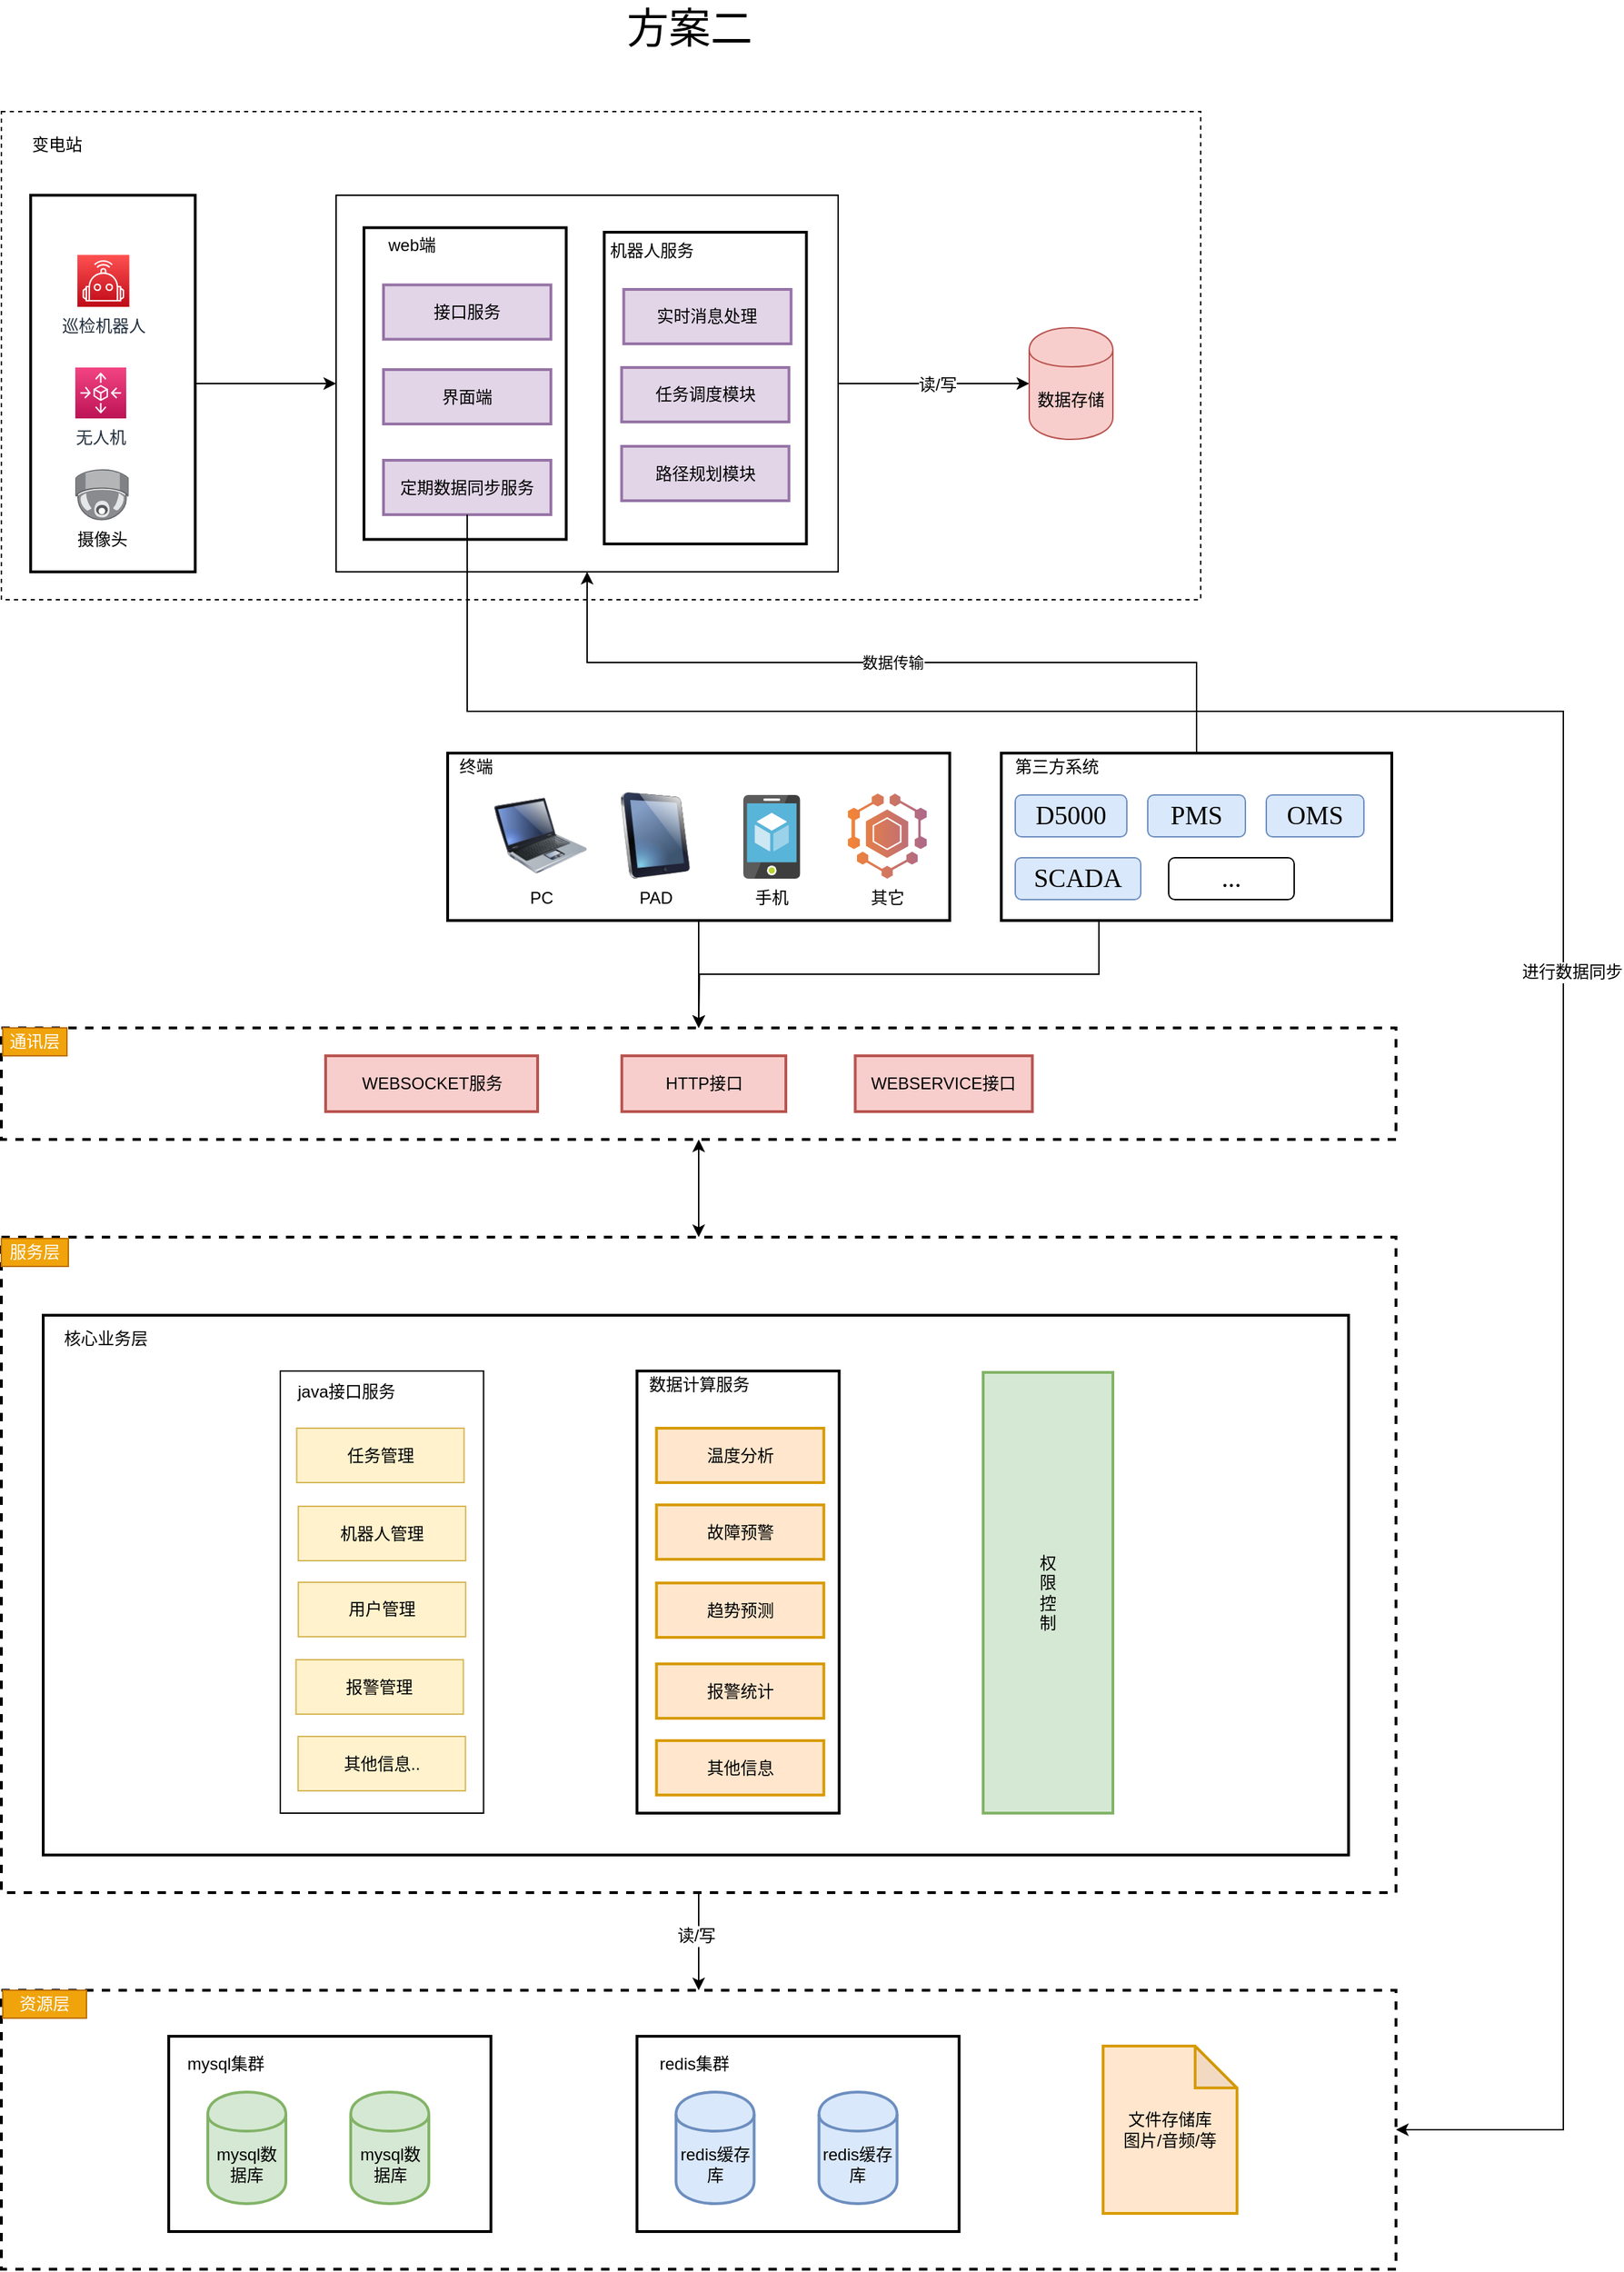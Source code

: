 <mxfile version="12.9.12" type="github">
  <diagram id="g2saCS9ZN4Dq22sfe7y9" name="第 1 页">
    <mxGraphModel dx="1864" dy="918" grid="1" gridSize="10" guides="1" tooltips="1" connect="1" arrows="1" fold="1" page="1" pageScale="1" pageWidth="700" pageHeight="1000" math="0" shadow="0">
      <root>
        <mxCell id="0" />
        <mxCell id="1" parent="0" />
        <mxCell id="P6RNPHfj09jxccIvvhvF-6" value="" style="rounded=0;whiteSpace=wrap;html=1;labelBackgroundColor=none;strokeWidth=2;fillColor=none;dashed=1;" parent="1" vertex="1">
          <mxGeometry x="40" y="1467" width="1000" height="200" as="geometry" />
        </mxCell>
        <mxCell id="P6RNPHfj09jxccIvvhvF-91" value="" style="rounded=0;whiteSpace=wrap;html=1;dashed=1;" parent="1" vertex="1">
          <mxGeometry x="40" y="120" width="860" height="350" as="geometry" />
        </mxCell>
        <mxCell id="P6RNPHfj09jxccIvvhvF-94" style="edgeStyle=orthogonalEdgeStyle;rounded=0;orthogonalLoop=1;jettySize=auto;html=1;exitX=1;exitY=0.5;exitDx=0;exitDy=0;entryX=0;entryY=0.5;entryDx=0;entryDy=0;" parent="1" source="P6RNPHfj09jxccIvvhvF-81" target="P6RNPHfj09jxccIvvhvF-90" edge="1">
          <mxGeometry relative="1" as="geometry" />
        </mxCell>
        <mxCell id="P6RNPHfj09jxccIvvhvF-95" value="读/写" style="text;html=1;align=center;verticalAlign=middle;resizable=0;points=[];labelBackgroundColor=#ffffff;" parent="P6RNPHfj09jxccIvvhvF-94" vertex="1" connectable="0">
          <mxGeometry x="0.039" y="-1" relative="1" as="geometry">
            <mxPoint as="offset" />
          </mxGeometry>
        </mxCell>
        <mxCell id="P6RNPHfj09jxccIvvhvF-81" value="" style="rounded=0;whiteSpace=wrap;html=1;" parent="1" vertex="1">
          <mxGeometry x="280" y="180" width="360" height="270" as="geometry" />
        </mxCell>
        <mxCell id="P6RNPHfj09jxccIvvhvF-2" style="edgeStyle=orthogonalEdgeStyle;rounded=0;orthogonalLoop=1;jettySize=auto;html=1;exitX=0.5;exitY=1;exitDx=0;exitDy=0;entryX=0.5;entryY=0;entryDx=0;entryDy=0;" parent="1" source="P6RNPHfj09jxccIvvhvF-4" target="P6RNPHfj09jxccIvvhvF-6" edge="1">
          <mxGeometry relative="1" as="geometry" />
        </mxCell>
        <mxCell id="P6RNPHfj09jxccIvvhvF-3" value="读/写" style="text;html=1;align=center;verticalAlign=middle;resizable=0;points=[];labelBackgroundColor=#ffffff;" parent="P6RNPHfj09jxccIvvhvF-2" vertex="1" connectable="0">
          <mxGeometry x="-0.121" y="-2" relative="1" as="geometry">
            <mxPoint as="offset" />
          </mxGeometry>
        </mxCell>
        <mxCell id="P6RNPHfj09jxccIvvhvF-4" value="" style="rounded=0;whiteSpace=wrap;html=1;labelBackgroundColor=none;strokeWidth=2;fillColor=none;dashed=1;" parent="1" vertex="1">
          <mxGeometry x="40" y="927" width="1000" height="470" as="geometry" />
        </mxCell>
        <mxCell id="P6RNPHfj09jxccIvvhvF-7" value="" style="rounded=0;whiteSpace=wrap;html=1;labelBackgroundColor=none;strokeWidth=2;fillColor=none;" parent="1" vertex="1">
          <mxGeometry x="160" y="1500" width="231" height="140" as="geometry" />
        </mxCell>
        <mxCell id="P6RNPHfj09jxccIvvhvF-8" value="" style="rounded=0;whiteSpace=wrap;html=1;labelBackgroundColor=none;strokeWidth=2;fillColor=none;" parent="1" vertex="1">
          <mxGeometry x="70" y="983" width="936" height="387" as="geometry" />
        </mxCell>
        <mxCell id="P6RNPHfj09jxccIvvhvF-9" value="" style="rounded=0;whiteSpace=wrap;html=1;labelBackgroundColor=none;strokeWidth=2;fillColor=none;" parent="1" vertex="1">
          <mxGeometry x="472.25" y="206.5" width="145" height="223.5" as="geometry" />
        </mxCell>
        <mxCell id="P6RNPHfj09jxccIvvhvF-10" style="edgeStyle=orthogonalEdgeStyle;rounded=0;orthogonalLoop=1;jettySize=auto;html=1;exitX=0.5;exitY=1;exitDx=0;exitDy=0;" parent="1" source="P6RNPHfj09jxccIvvhvF-11" edge="1">
          <mxGeometry relative="1" as="geometry">
            <mxPoint x="540.0" y="777" as="targetPoint" />
          </mxGeometry>
        </mxCell>
        <mxCell id="P6RNPHfj09jxccIvvhvF-11" value="" style="rounded=0;whiteSpace=wrap;html=1;strokeWidth=2;" parent="1" vertex="1">
          <mxGeometry x="360" y="580" width="360" height="120" as="geometry" />
        </mxCell>
        <mxCell id="P6RNPHfj09jxccIvvhvF-12" style="edgeStyle=orthogonalEdgeStyle;rounded=0;orthogonalLoop=1;jettySize=auto;html=1;exitX=0.25;exitY=1;exitDx=0;exitDy=0;" parent="1" source="P6RNPHfj09jxccIvvhvF-13" edge="1">
          <mxGeometry relative="1" as="geometry">
            <mxPoint x="540.0" y="777" as="targetPoint" />
          </mxGeometry>
        </mxCell>
        <mxCell id="P6RNPHfj09jxccIvvhvF-99" value="数据传输" style="edgeStyle=orthogonalEdgeStyle;rounded=0;orthogonalLoop=1;jettySize=auto;html=1;exitX=0.5;exitY=0;exitDx=0;exitDy=0;" parent="1" source="P6RNPHfj09jxccIvvhvF-13" target="P6RNPHfj09jxccIvvhvF-81" edge="1">
          <mxGeometry relative="1" as="geometry" />
        </mxCell>
        <mxCell id="P6RNPHfj09jxccIvvhvF-13" value="" style="rounded=0;whiteSpace=wrap;html=1;strokeWidth=2;" parent="1" vertex="1">
          <mxGeometry x="757" y="580" width="280" height="120" as="geometry" />
        </mxCell>
        <mxCell id="P6RNPHfj09jxccIvvhvF-14" value="终端" style="text;html=1;strokeColor=none;fillColor=none;align=center;verticalAlign=middle;whiteSpace=wrap;rounded=0;" parent="1" vertex="1">
          <mxGeometry x="360" y="580" width="41" height="20" as="geometry" />
        </mxCell>
        <mxCell id="P6RNPHfj09jxccIvvhvF-15" value="第三方系统" style="text;html=1;strokeColor=none;fillColor=none;align=center;verticalAlign=middle;whiteSpace=wrap;rounded=0;" parent="1" vertex="1">
          <mxGeometry x="757" y="580" width="80" height="20" as="geometry" />
        </mxCell>
        <mxCell id="P6RNPHfj09jxccIvvhvF-16" value="&lt;span lang=&quot;EN-US&quot; style=&quot;white-space: normal ; font-size: 14pt ; font-family: &amp;#34;tim&amp;#34; , serif&quot;&gt;D5000&lt;/span&gt;&lt;span style=&quot;font-size: medium ; white-space: normal&quot;&gt;&lt;/span&gt;" style="rounded=1;whiteSpace=wrap;html=1;fillColor=#dae8fc;strokeColor=#6c8ebf;" parent="1" vertex="1">
          <mxGeometry x="767" y="610" width="80" height="30" as="geometry" />
        </mxCell>
        <mxCell id="P6RNPHfj09jxccIvvhvF-17" value="&lt;span lang=&quot;EN-US&quot; style=&quot;white-space: normal ; font-size: 14pt ; font-family: &amp;#34;tim&amp;#34; , serif&quot;&gt;PMS&lt;/span&gt;&lt;span style=&quot;font-size: medium ; white-space: normal&quot;&gt;&lt;/span&gt;" style="rounded=1;whiteSpace=wrap;html=1;fillColor=#dae8fc;strokeColor=#6c8ebf;" parent="1" vertex="1">
          <mxGeometry x="862" y="610" width="70" height="30" as="geometry" />
        </mxCell>
        <mxCell id="P6RNPHfj09jxccIvvhvF-18" value="&lt;span lang=&quot;EN-US&quot; style=&quot;font-size: 14pt ; font-family: &amp;#34;tim&amp;#34; , serif&quot;&gt;OMS&lt;/span&gt;&lt;span style=&quot;font-size: medium&quot;&gt;&lt;/span&gt;" style="rounded=1;whiteSpace=wrap;html=1;fillColor=#dae8fc;strokeColor=#6c8ebf;" parent="1" vertex="1">
          <mxGeometry x="947" y="610" width="70" height="30" as="geometry" />
        </mxCell>
        <mxCell id="P6RNPHfj09jxccIvvhvF-19" value="&lt;span lang=&quot;EN-US&quot; style=&quot;font-size: 14pt ; font-family: &amp;#34;tim&amp;#34; , serif&quot;&gt;SCADA&lt;/span&gt;&lt;span style=&quot;font-size: medium&quot;&gt;&lt;/span&gt;" style="rounded=1;whiteSpace=wrap;html=1;fillColor=#dae8fc;strokeColor=#6c8ebf;" parent="1" vertex="1">
          <mxGeometry x="767" y="655" width="90" height="30" as="geometry" />
        </mxCell>
        <mxCell id="P6RNPHfj09jxccIvvhvF-20" value="&lt;span lang=&quot;EN-US&quot; style=&quot;font-size: 14pt ; font-family: &amp;#34;tim&amp;#34; , serif&quot;&gt;...&lt;/span&gt;&lt;span style=&quot;font-size: medium&quot;&gt;&lt;/span&gt;" style="rounded=1;whiteSpace=wrap;html=1;" parent="1" vertex="1">
          <mxGeometry x="877" y="655" width="90" height="30" as="geometry" />
        </mxCell>
        <mxCell id="P6RNPHfj09jxccIvvhvF-21" value="手机" style="aspect=fixed;html=1;points=[];align=center;image;fontSize=12;image=img/lib/mscae/App_Service_Mobile_App.svg;" parent="1" vertex="1">
          <mxGeometry x="572" y="610" width="40.8" height="60" as="geometry" />
        </mxCell>
        <mxCell id="P6RNPHfj09jxccIvvhvF-22" value="其它" style="outlineConnect=0;dashed=0;verticalLabelPosition=bottom;verticalAlign=top;align=center;html=1;shape=mxgraph.aws3.mobile_hub;fillColor=#AD688A;gradientColor=#F58435;gradientDirection=west;pointerEvents=1" parent="1" vertex="1">
          <mxGeometry x="647" y="609" width="56.48" height="61" as="geometry" />
        </mxCell>
        <mxCell id="P6RNPHfj09jxccIvvhvF-23" style="edgeStyle=orthogonalEdgeStyle;rounded=0;orthogonalLoop=1;jettySize=auto;html=1;exitX=0.5;exitY=1;exitDx=0;exitDy=0;entryX=0.5;entryY=0;entryDx=0;entryDy=0;startArrow=classic;startFill=1;" parent="1" source="P6RNPHfj09jxccIvvhvF-24" target="P6RNPHfj09jxccIvvhvF-4" edge="1">
          <mxGeometry relative="1" as="geometry" />
        </mxCell>
        <mxCell id="P6RNPHfj09jxccIvvhvF-24" value="" style="rounded=0;whiteSpace=wrap;html=1;strokeWidth=2;dashed=1;" parent="1" vertex="1">
          <mxGeometry x="40" y="777" width="1000" height="80" as="geometry" />
        </mxCell>
        <mxCell id="P6RNPHfj09jxccIvvhvF-25" value="通讯层" style="text;html=1;strokeColor=#BD7000;fillColor=#f0a30a;align=center;verticalAlign=middle;whiteSpace=wrap;rounded=0;fontColor=#ffffff;" parent="1" vertex="1">
          <mxGeometry x="41" y="777" width="46" height="20" as="geometry" />
        </mxCell>
        <mxCell id="P6RNPHfj09jxccIvvhvF-26" value="核心业务层" style="text;html=1;strokeColor=none;fillColor=none;align=center;verticalAlign=middle;whiteSpace=wrap;rounded=0;labelBackgroundColor=none;" parent="1" vertex="1">
          <mxGeometry x="75" y="990" width="80" height="20" as="geometry" />
        </mxCell>
        <mxCell id="P6RNPHfj09jxccIvvhvF-27" value="HTTP接口" style="rounded=0;whiteSpace=wrap;html=1;labelBackgroundColor=none;strokeWidth=2;fillColor=#f8cecc;strokeColor=#b85450;" parent="1" vertex="1">
          <mxGeometry x="484.88" y="797" width="117.62" height="40" as="geometry" />
        </mxCell>
        <mxCell id="P6RNPHfj09jxccIvvhvF-28" value="WEBSOCKET服务" style="rounded=0;whiteSpace=wrap;html=1;labelBackgroundColor=none;strokeWidth=2;fillColor=#f8cecc;strokeColor=#b85450;" parent="1" vertex="1">
          <mxGeometry x="272.5" y="797" width="152" height="40" as="geometry" />
        </mxCell>
        <mxCell id="P6RNPHfj09jxccIvvhvF-29" value="权&lt;br&gt;限&lt;br&gt;控&lt;br&gt;制" style="rounded=0;whiteSpace=wrap;html=1;labelBackgroundColor=none;strokeWidth=2;fillColor=#d5e8d4;strokeColor=#82b366;" parent="1" vertex="1">
          <mxGeometry x="744" y="1024" width="93" height="316" as="geometry" />
        </mxCell>
        <mxCell id="P6RNPHfj09jxccIvvhvF-30" value="资源层" style="text;html=1;strokeColor=#BD7000;fillColor=#f0a30a;align=center;verticalAlign=middle;whiteSpace=wrap;rounded=0;labelBackgroundColor=none;fontColor=#ffffff;" parent="1" vertex="1">
          <mxGeometry x="41" y="1467" width="60" height="20" as="geometry" />
        </mxCell>
        <mxCell id="P6RNPHfj09jxccIvvhvF-31" value="mysql数据库" style="shape=cylinder;whiteSpace=wrap;html=1;boundedLbl=1;backgroundOutline=1;labelBackgroundColor=none;strokeWidth=2;fillColor=#d5e8d4;strokeColor=#82b366;" parent="1" vertex="1">
          <mxGeometry x="188" y="1540" width="56" height="80" as="geometry" />
        </mxCell>
        <mxCell id="P6RNPHfj09jxccIvvhvF-32" value="文件存储库&lt;br&gt;图片/音频/等" style="shape=note;whiteSpace=wrap;html=1;backgroundOutline=1;darkOpacity=0.05;labelBackgroundColor=none;strokeWidth=2;fillColor=#ffe6cc;strokeColor=#d79b00;" parent="1" vertex="1">
          <mxGeometry x="830" y="1507" width="96" height="120" as="geometry" />
        </mxCell>
        <mxCell id="P6RNPHfj09jxccIvvhvF-34" value="机器人服务" style="text;html=1;strokeColor=none;fillColor=none;align=center;verticalAlign=middle;whiteSpace=wrap;rounded=0;labelBackgroundColor=none;" parent="1" vertex="1">
          <mxGeometry x="473.75" y="209.5" width="65" height="20" as="geometry" />
        </mxCell>
        <mxCell id="P6RNPHfj09jxccIvvhvF-35" value="路径规划模块" style="rounded=0;whiteSpace=wrap;html=1;labelBackgroundColor=none;strokeWidth=2;fillColor=#e1d5e7;strokeColor=#9673a6;" parent="1" vertex="1">
          <mxGeometry x="484.75" y="360" width="120" height="39" as="geometry" />
        </mxCell>
        <mxCell id="P6RNPHfj09jxccIvvhvF-36" value="实时消息处理" style="rounded=0;whiteSpace=wrap;html=1;labelBackgroundColor=none;strokeWidth=2;fillColor=#e1d5e7;strokeColor=#9673a6;" parent="1" vertex="1">
          <mxGeometry x="486.25" y="247.5" width="120" height="39" as="geometry" />
        </mxCell>
        <mxCell id="P6RNPHfj09jxccIvvhvF-37" value="任务调度模块" style="rounded=0;whiteSpace=wrap;html=1;labelBackgroundColor=none;strokeWidth=2;fillColor=#e1d5e7;strokeColor=#9673a6;" parent="1" vertex="1">
          <mxGeometry x="484.75" y="303.5" width="120" height="39" as="geometry" />
        </mxCell>
        <mxCell id="P6RNPHfj09jxccIvvhvF-39" value="PAD" style="image;html=1;labelBackgroundColor=#ffffff;image=img/lib/clip_art/computers/iPad_128x128.png;strokeWidth=2;fillColor=none;" parent="1" vertex="1">
          <mxGeometry x="478" y="608" width="62" height="62" as="geometry" />
        </mxCell>
        <mxCell id="P6RNPHfj09jxccIvvhvF-40" value="PC" style="image;html=1;labelBackgroundColor=#ffffff;image=img/lib/clip_art/computers/Laptop_128x128.png;strokeWidth=2;fillColor=none;" parent="1" vertex="1">
          <mxGeometry x="393.5" y="608" width="66.5" height="62" as="geometry" />
        </mxCell>
        <mxCell id="P6RNPHfj09jxccIvvhvF-93" style="edgeStyle=orthogonalEdgeStyle;rounded=0;orthogonalLoop=1;jettySize=auto;html=1;exitX=1;exitY=0.5;exitDx=0;exitDy=0;entryX=0;entryY=0.5;entryDx=0;entryDy=0;" parent="1" source="P6RNPHfj09jxccIvvhvF-42" target="P6RNPHfj09jxccIvvhvF-81" edge="1">
          <mxGeometry relative="1" as="geometry" />
        </mxCell>
        <mxCell id="P6RNPHfj09jxccIvvhvF-42" value="" style="rounded=0;whiteSpace=wrap;html=1;labelBackgroundColor=none;strokeWidth=2;fillColor=none;" parent="1" vertex="1">
          <mxGeometry x="61" y="180" width="118" height="270" as="geometry" />
        </mxCell>
        <mxCell id="P6RNPHfj09jxccIvvhvF-43" value="巡检机器人" style="outlineConnect=0;fontColor=#232F3E;gradientColor=#FE5151;gradientDirection=north;fillColor=#BE0917;strokeColor=#ffffff;dashed=0;verticalLabelPosition=bottom;verticalAlign=top;align=center;html=1;fontSize=12;fontStyle=0;aspect=fixed;shape=mxgraph.aws4.resourceIcon;resIcon=mxgraph.aws4.robotics;labelBackgroundColor=none;" parent="1" vertex="1">
          <mxGeometry x="94.5" y="222.75" width="37.25" height="37.25" as="geometry" />
        </mxCell>
        <mxCell id="P6RNPHfj09jxccIvvhvF-44" value="变电站" style="text;html=1;strokeColor=none;fillColor=none;align=center;verticalAlign=middle;whiteSpace=wrap;rounded=0;labelBackgroundColor=none;" parent="1" vertex="1">
          <mxGeometry x="51.5" y="134" width="55.5" height="20" as="geometry" />
        </mxCell>
        <mxCell id="P6RNPHfj09jxccIvvhvF-45" value="" style="rounded=0;whiteSpace=wrap;html=1;labelBackgroundColor=none;strokeWidth=2;fillColor=none;" parent="1" vertex="1">
          <mxGeometry x="495.75" y="1023" width="145" height="317" as="geometry" />
        </mxCell>
        <mxCell id="P6RNPHfj09jxccIvvhvF-46" value="数据计算服务" style="text;html=1;strokeColor=none;fillColor=none;align=center;verticalAlign=middle;whiteSpace=wrap;rounded=0;labelBackgroundColor=none;" parent="1" vertex="1">
          <mxGeometry x="501.25" y="1023" width="78.75" height="20" as="geometry" />
        </mxCell>
        <mxCell id="P6RNPHfj09jxccIvvhvF-47" value="趋势预测" style="rounded=0;whiteSpace=wrap;html=1;labelBackgroundColor=none;strokeWidth=2;fillColor=#ffe6cc;strokeColor=#d79b00;" parent="1" vertex="1">
          <mxGeometry x="509.75" y="1175" width="120" height="39" as="geometry" />
        </mxCell>
        <mxCell id="P6RNPHfj09jxccIvvhvF-48" value="温度分析" style="rounded=0;whiteSpace=wrap;html=1;labelBackgroundColor=none;strokeWidth=2;fillColor=#ffe6cc;strokeColor=#d79b00;" parent="1" vertex="1">
          <mxGeometry x="509.75" y="1064" width="120" height="39" as="geometry" />
        </mxCell>
        <mxCell id="P6RNPHfj09jxccIvvhvF-49" value="故障预警" style="rounded=0;whiteSpace=wrap;html=1;labelBackgroundColor=none;strokeWidth=2;fillColor=#ffe6cc;strokeColor=#d79b00;" parent="1" vertex="1">
          <mxGeometry x="509.75" y="1119" width="120" height="39" as="geometry" />
        </mxCell>
        <mxCell id="P6RNPHfj09jxccIvvhvF-50" value="报警统计" style="rounded=0;whiteSpace=wrap;html=1;labelBackgroundColor=none;strokeWidth=2;fillColor=#ffe6cc;strokeColor=#d79b00;" parent="1" vertex="1">
          <mxGeometry x="509.75" y="1233" width="120" height="39" as="geometry" />
        </mxCell>
        <mxCell id="P6RNPHfj09jxccIvvhvF-57" value="无人机" style="outlineConnect=0;fontColor=#232F3E;gradientColor=#F34482;gradientDirection=north;fillColor=#BC1356;strokeColor=#ffffff;dashed=0;verticalLabelPosition=bottom;verticalAlign=top;align=center;html=1;fontSize=12;fontStyle=0;aspect=fixed;shape=mxgraph.aws4.resourceIcon;resIcon=mxgraph.aws4.autoscaling;labelBackgroundColor=none;" parent="1" vertex="1">
          <mxGeometry x="93" y="303.5" width="36.5" height="36.5" as="geometry" />
        </mxCell>
        <mxCell id="P6RNPHfj09jxccIvvhvF-58" value="摄像头" style="points=[];aspect=fixed;html=1;align=center;shadow=0;dashed=0;image;image=img/lib/allied_telesis/security/Surveillance_Camera_Ceiling.svg;labelBackgroundColor=none;strokeWidth=2;fillColor=none;" parent="1" vertex="1">
          <mxGeometry x="93" y="376.5" width="38.35" height="36.5" as="geometry" />
        </mxCell>
        <mxCell id="P6RNPHfj09jxccIvvhvF-59" value="mysql集群" style="text;html=1;strokeColor=none;fillColor=none;align=center;verticalAlign=middle;whiteSpace=wrap;rounded=0;labelBackgroundColor=none;" parent="1" vertex="1">
          <mxGeometry x="161" y="1510" width="80" height="20" as="geometry" />
        </mxCell>
        <mxCell id="P6RNPHfj09jxccIvvhvF-60" value="mysql数据库" style="shape=cylinder;whiteSpace=wrap;html=1;boundedLbl=1;backgroundOutline=1;labelBackgroundColor=none;strokeWidth=2;fillColor=#d5e8d4;strokeColor=#82b366;" parent="1" vertex="1">
          <mxGeometry x="290.5" y="1540" width="56" height="80" as="geometry" />
        </mxCell>
        <mxCell id="P6RNPHfj09jxccIvvhvF-61" value="" style="rounded=0;whiteSpace=wrap;html=1;labelBackgroundColor=none;strokeWidth=2;fillColor=none;" parent="1" vertex="1">
          <mxGeometry x="495.75" y="1500" width="231" height="140" as="geometry" />
        </mxCell>
        <mxCell id="P6RNPHfj09jxccIvvhvF-62" value="redis缓存库" style="shape=cylinder;whiteSpace=wrap;html=1;boundedLbl=1;backgroundOutline=1;labelBackgroundColor=none;strokeWidth=2;fillColor=#dae8fc;strokeColor=#6c8ebf;" parent="1" vertex="1">
          <mxGeometry x="523.75" y="1540" width="56" height="80" as="geometry" />
        </mxCell>
        <mxCell id="P6RNPHfj09jxccIvvhvF-63" value="redis集群" style="text;html=1;strokeColor=none;fillColor=none;align=center;verticalAlign=middle;whiteSpace=wrap;rounded=0;labelBackgroundColor=none;" parent="1" vertex="1">
          <mxGeometry x="496.75" y="1510" width="80" height="20" as="geometry" />
        </mxCell>
        <mxCell id="P6RNPHfj09jxccIvvhvF-64" value="redis缓存库" style="shape=cylinder;whiteSpace=wrap;html=1;boundedLbl=1;backgroundOutline=1;labelBackgroundColor=none;strokeWidth=2;fillColor=#dae8fc;strokeColor=#6c8ebf;" parent="1" vertex="1">
          <mxGeometry x="626.25" y="1540" width="56" height="80" as="geometry" />
        </mxCell>
        <mxCell id="P6RNPHfj09jxccIvvhvF-67" value="服务层" style="text;html=1;strokeColor=#BD7000;fillColor=#f0a30a;align=center;verticalAlign=middle;whiteSpace=wrap;rounded=0;labelBackgroundColor=none;fontColor=#ffffff;" parent="1" vertex="1">
          <mxGeometry x="40" y="928" width="48" height="20" as="geometry" />
        </mxCell>
        <mxCell id="P6RNPHfj09jxccIvvhvF-68" value="" style="rounded=0;whiteSpace=wrap;html=1;" parent="1" vertex="1">
          <mxGeometry x="240" y="1023" width="145.75" height="317" as="geometry" />
        </mxCell>
        <mxCell id="P6RNPHfj09jxccIvvhvF-69" value="java接口服务" style="text;html=1;strokeColor=none;fillColor=none;align=center;verticalAlign=middle;whiteSpace=wrap;rounded=0;" parent="1" vertex="1">
          <mxGeometry x="248.75" y="1028" width="77" height="20" as="geometry" />
        </mxCell>
        <mxCell id="P6RNPHfj09jxccIvvhvF-70" value="任务管理" style="rounded=0;whiteSpace=wrap;html=1;fillColor=#fff2cc;strokeColor=#d6b656;" parent="1" vertex="1">
          <mxGeometry x="251.75" y="1064" width="120" height="39" as="geometry" />
        </mxCell>
        <mxCell id="P6RNPHfj09jxccIvvhvF-71" value="机器人管理" style="rounded=0;whiteSpace=wrap;html=1;fillColor=#fff2cc;strokeColor=#d6b656;" parent="1" vertex="1">
          <mxGeometry x="252.88" y="1120" width="120" height="39" as="geometry" />
        </mxCell>
        <mxCell id="P6RNPHfj09jxccIvvhvF-72" value="用户管理" style="rounded=0;whiteSpace=wrap;html=1;fillColor=#fff2cc;strokeColor=#d6b656;" parent="1" vertex="1">
          <mxGeometry x="252.88" y="1174.5" width="120" height="39" as="geometry" />
        </mxCell>
        <mxCell id="P6RNPHfj09jxccIvvhvF-73" value="报警管理" style="rounded=0;whiteSpace=wrap;html=1;fillColor=#fff2cc;strokeColor=#d6b656;" parent="1" vertex="1">
          <mxGeometry x="251.25" y="1230" width="120" height="39" as="geometry" />
        </mxCell>
        <mxCell id="P6RNPHfj09jxccIvvhvF-74" value="其他信息.." style="rounded=0;whiteSpace=wrap;html=1;fillColor=#fff2cc;strokeColor=#d6b656;" parent="1" vertex="1">
          <mxGeometry x="252.75" y="1285" width="120" height="39" as="geometry" />
        </mxCell>
        <mxCell id="P6RNPHfj09jxccIvvhvF-75" value="WEBSERVICE接口" style="rounded=0;whiteSpace=wrap;html=1;labelBackgroundColor=none;strokeWidth=2;fillColor=#f8cecc;strokeColor=#b85450;" parent="1" vertex="1">
          <mxGeometry x="652.25" y="797" width="127" height="40" as="geometry" />
        </mxCell>
        <mxCell id="P6RNPHfj09jxccIvvhvF-77" value="其他信息" style="rounded=0;whiteSpace=wrap;html=1;labelBackgroundColor=none;strokeWidth=2;fillColor=#ffe6cc;strokeColor=#d79b00;" parent="1" vertex="1">
          <mxGeometry x="509.75" y="1288" width="120" height="39" as="geometry" />
        </mxCell>
        <mxCell id="P6RNPHfj09jxccIvvhvF-79" value="方案二" style="text;html=1;strokeColor=none;fillColor=none;align=center;verticalAlign=middle;whiteSpace=wrap;rounded=0;fontSize=30;" parent="1" vertex="1">
          <mxGeometry x="311.5" y="40" width="443" height="40" as="geometry" />
        </mxCell>
        <mxCell id="P6RNPHfj09jxccIvvhvF-85" value="" style="rounded=0;whiteSpace=wrap;html=1;labelBackgroundColor=none;strokeWidth=2;fillColor=none;" parent="1" vertex="1">
          <mxGeometry x="300" y="203.25" width="145" height="223.5" as="geometry" />
        </mxCell>
        <mxCell id="P6RNPHfj09jxccIvvhvF-86" value="web端" style="text;html=1;strokeColor=none;fillColor=none;align=center;verticalAlign=middle;whiteSpace=wrap;rounded=0;labelBackgroundColor=none;" parent="1" vertex="1">
          <mxGeometry x="301.5" y="206.25" width="65" height="20" as="geometry" />
        </mxCell>
        <mxCell id="P6RNPHfj09jxccIvvhvF-87" value="接口服务" style="rounded=0;whiteSpace=wrap;html=1;labelBackgroundColor=none;strokeWidth=2;fillColor=#e1d5e7;strokeColor=#9673a6;" parent="1" vertex="1">
          <mxGeometry x="314" y="244.25" width="120" height="39" as="geometry" />
        </mxCell>
        <mxCell id="P6RNPHfj09jxccIvvhvF-88" value="界面端" style="rounded=0;whiteSpace=wrap;html=1;labelBackgroundColor=none;strokeWidth=2;fillColor=#e1d5e7;strokeColor=#9673a6;" parent="1" vertex="1">
          <mxGeometry x="314" y="305" width="120" height="39" as="geometry" />
        </mxCell>
        <mxCell id="P6RNPHfj09jxccIvvhvF-89" value="定期数据同步服务" style="rounded=0;whiteSpace=wrap;html=1;labelBackgroundColor=none;strokeWidth=2;fillColor=#e1d5e7;strokeColor=#9673a6;" parent="1" vertex="1">
          <mxGeometry x="314" y="370" width="120" height="39" as="geometry" />
        </mxCell>
        <mxCell id="P6RNPHfj09jxccIvvhvF-97" style="edgeStyle=orthogonalEdgeStyle;rounded=0;orthogonalLoop=1;jettySize=auto;html=1;exitX=0.5;exitY=1;exitDx=0;exitDy=0;entryX=1;entryY=0.5;entryDx=0;entryDy=0;" parent="1" source="P6RNPHfj09jxccIvvhvF-89" target="P6RNPHfj09jxccIvvhvF-6" edge="1">
          <mxGeometry relative="1" as="geometry">
            <mxPoint x="1100" y="1874" as="targetPoint" />
            <Array as="points">
              <mxPoint x="374" y="550" />
              <mxPoint x="1160" y="550" />
              <mxPoint x="1160" y="1567" />
            </Array>
          </mxGeometry>
        </mxCell>
        <mxCell id="P6RNPHfj09jxccIvvhvF-98" value="进行数据同步" style="text;html=1;align=center;verticalAlign=middle;resizable=0;points=[];labelBackgroundColor=#ffffff;" parent="P6RNPHfj09jxccIvvhvF-97" vertex="1" connectable="0">
          <mxGeometry x="0.079" y="6" relative="1" as="geometry">
            <mxPoint as="offset" />
          </mxGeometry>
        </mxCell>
        <mxCell id="P6RNPHfj09jxccIvvhvF-90" value="数据存储" style="shape=cylinder;whiteSpace=wrap;html=1;boundedLbl=1;backgroundOutline=1;fillColor=#f8cecc;strokeColor=#b85450;" parent="1" vertex="1">
          <mxGeometry x="777" y="275" width="60" height="80" as="geometry" />
        </mxCell>
      </root>
    </mxGraphModel>
  </diagram>
</mxfile>
